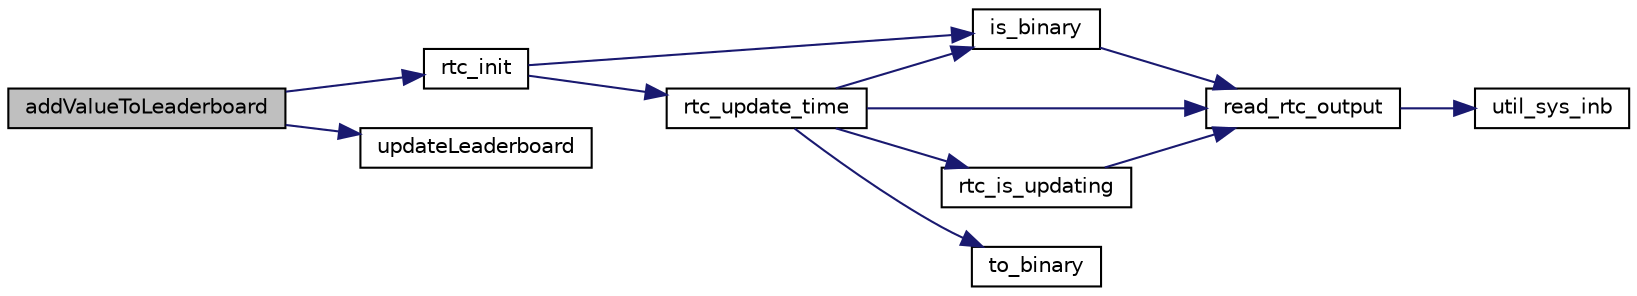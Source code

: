 digraph "addValueToLeaderboard"
{
 // LATEX_PDF_SIZE
  edge [fontname="Helvetica",fontsize="10",labelfontname="Helvetica",labelfontsize="10"];
  node [fontname="Helvetica",fontsize="10",shape=record];
  rankdir="LR";
  Node1 [label="addValueToLeaderboard",height=0.2,width=0.4,color="black", fillcolor="grey75", style="filled", fontcolor="black",tooltip="Adds a value to the leaderboard."];
  Node1 -> Node2 [color="midnightblue",fontsize="10",style="solid"];
  Node2 [label="rtc_init",height=0.2,width=0.4,color="black", fillcolor="white", style="filled",URL="$rtc_8c.html#abb4fa397a4a71ad09e3b0df51f40dbe8",tooltip="Initializes the RTC (Real-Time Clock)."];
  Node2 -> Node3 [color="midnightblue",fontsize="10",style="solid"];
  Node3 [label="is_binary",height=0.2,width=0.4,color="black", fillcolor="white", style="filled",URL="$rtc_8c.html#ae1b1b1cc88f89eae300cdeef578da474",tooltip="Checks if the RTC is using binary format."];
  Node3 -> Node4 [color="midnightblue",fontsize="10",style="solid"];
  Node4 [label="read_rtc_output",height=0.2,width=0.4,color="black", fillcolor="white", style="filled",URL="$rtc_8c.html#aa911f1e40016efcd03231661c8271a3f",tooltip="Reads the output of the RTC."];
  Node4 -> Node5 [color="midnightblue",fontsize="10",style="solid"];
  Node5 [label="util_sys_inb",height=0.2,width=0.4,color="black", fillcolor="white", style="filled",URL="$utils_8c.html#a79a031a8611f5b2d6afa4158e92b0fb4",tooltip="Reads a byte from the specified port."];
  Node2 -> Node6 [color="midnightblue",fontsize="10",style="solid"];
  Node6 [label="rtc_update_time",height=0.2,width=0.4,color="black", fillcolor="white", style="filled",URL="$rtc_8c.html#ae22bdeb51eb630e1d579dfc1cd1b2f11",tooltip="Updates the time values (year, month, day, hour, minute, second) from the RTC."];
  Node6 -> Node3 [color="midnightblue",fontsize="10",style="solid"];
  Node6 -> Node4 [color="midnightblue",fontsize="10",style="solid"];
  Node6 -> Node7 [color="midnightblue",fontsize="10",style="solid"];
  Node7 [label="rtc_is_updating",height=0.2,width=0.4,color="black", fillcolor="white", style="filled",URL="$rtc_8c.html#a47d5762e49eb390b04a09fc319c4e047",tooltip="Checks if the RTC is updating."];
  Node7 -> Node4 [color="midnightblue",fontsize="10",style="solid"];
  Node6 -> Node8 [color="midnightblue",fontsize="10",style="solid"];
  Node8 [label="to_binary",height=0.2,width=0.4,color="black", fillcolor="white", style="filled",URL="$utils_8c.html#a891509fed13e0cac396e9c401f887d72",tooltip="Converts a BCD number to binary."];
  Node1 -> Node9 [color="midnightblue",fontsize="10",style="solid"];
  Node9 [label="updateLeaderboard",height=0.2,width=0.4,color="black", fillcolor="white", style="filled",URL="$model_8c.html#afbeae9084da66088f0c10d0f9552c031",tooltip="Updates the leaderboard with a new value."];
}
